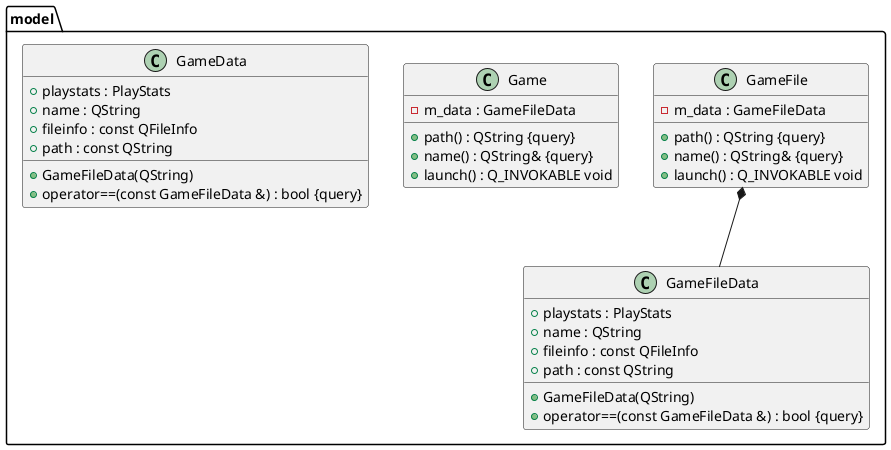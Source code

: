 @startuml





/' Objects '/

namespace model {
	class GameFile {
		-m_data : GameFileData
		+path() : QString {query}
		+name() : QString& {query}
		+launch() : Q_INVOKABLE void
	}

	class GameFileData {
		+GameFileData(QString)
		+playstats : PlayStats
		+name : QString
		+operator==(const GameFileData &) : bool {query}
		+fileinfo : const QFileInfo
		+path : const QString
	}

	class Game {
    		-m_data : GameFileData
    		+path() : QString {query}
    		+name() : QString& {query}
    		+launch() : Q_INVOKABLE void
    	}

    	class GameData {
    		+GameFileData(QString)
    		+playstats : PlayStats
    		+name : QString
    		+operator==(const GameFileData &) : bool {query}
    		+fileinfo : const QFileInfo
    		+path : const QString
    	}

}


model.GameFile *-- model.GameFileData





@enduml
